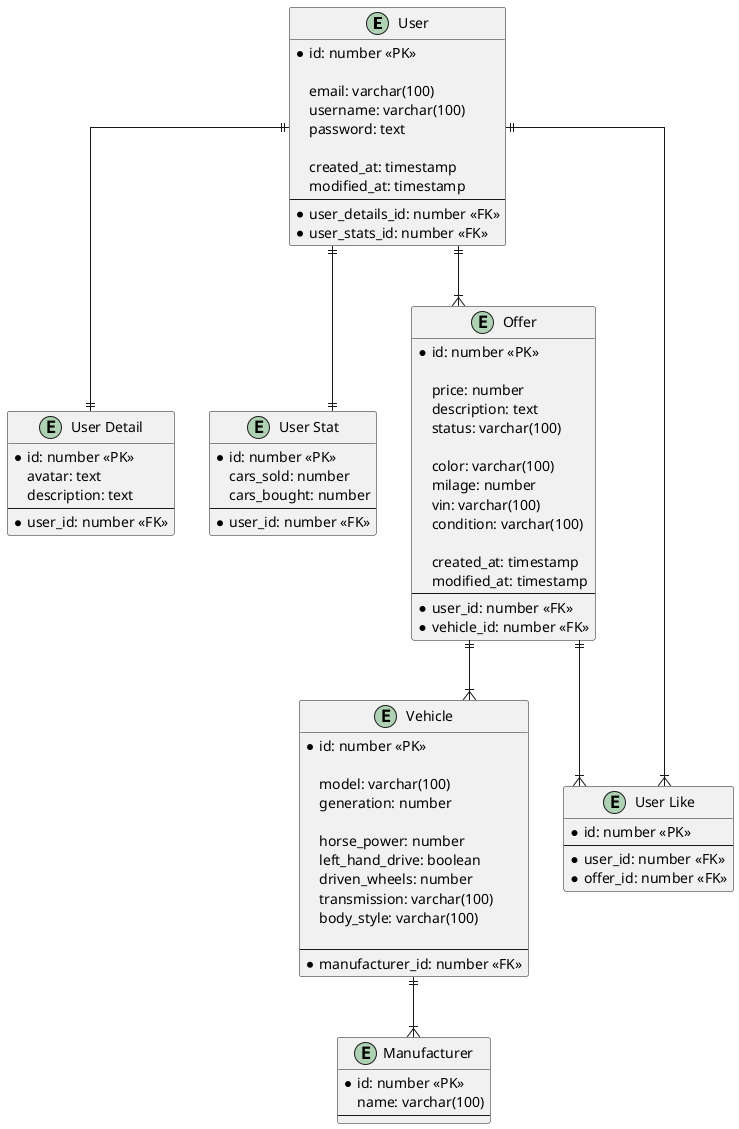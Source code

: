 @startuml

' hide the spot
' hide circle

' avoid problems with angled crows feet
skinparam linetype ortho

entity "User" as user {
    *id: number <<PK>>

    email: varchar(100)
    username: varchar(100)
    password: text

    created_at: timestamp
    modified_at: timestamp
    ---
    *user_details_id: number <<FK>>
    *user_stats_id: number <<FK>>
}

entity "User Detail" as user_profile {
    *id: number <<PK>>
    avatar: text
    description: text
    ---
    *user_id: number <<FK>>
}

entity "User Stat" as user_stat {
    *id: number <<PK>>
    cars_sold: number
    cars_bought: number
    ---
    *user_id: number <<FK>>
}

entity "Offer" as offer {
    *id: number <<PK>>

    price: number
    description: text
    status: varchar(100)
    
    color: varchar(100)
    milage: number
    vin: varchar(100)
    condition: varchar(100)

    created_at: timestamp
    modified_at: timestamp
    --
    *user_id: number <<FK>>
    *vehicle_id: number <<FK>>
}

entity "Vehicle" as vehicle {
    *id: number <<PK>>

    model: varchar(100)
    generation: number

    horse_power: number
    left_hand_drive: boolean
    driven_wheels: number
    transmission: varchar(100)
    body_style: varchar(100)

    ---
    *manufacturer_id: number <<FK>>
}

entity "Manufacturer" as manufacturer {
    *id: number <<PK>>
    name: varchar(100)
    ---
}

user ||--|{ offer
user ||--|| user_profile
user ||--|| user_stat
offer ||--|{ vehicle
vehicle ||--|{ manufacturer

' Join tables

entity "User Like" as user_like {
    *id: number <<PK>>
    ---
    *user_id: number <<FK>>
    *offer_id: number <<FK>>
}

user ||--|{ user_like
offer ||--|{ user_like

@enduml